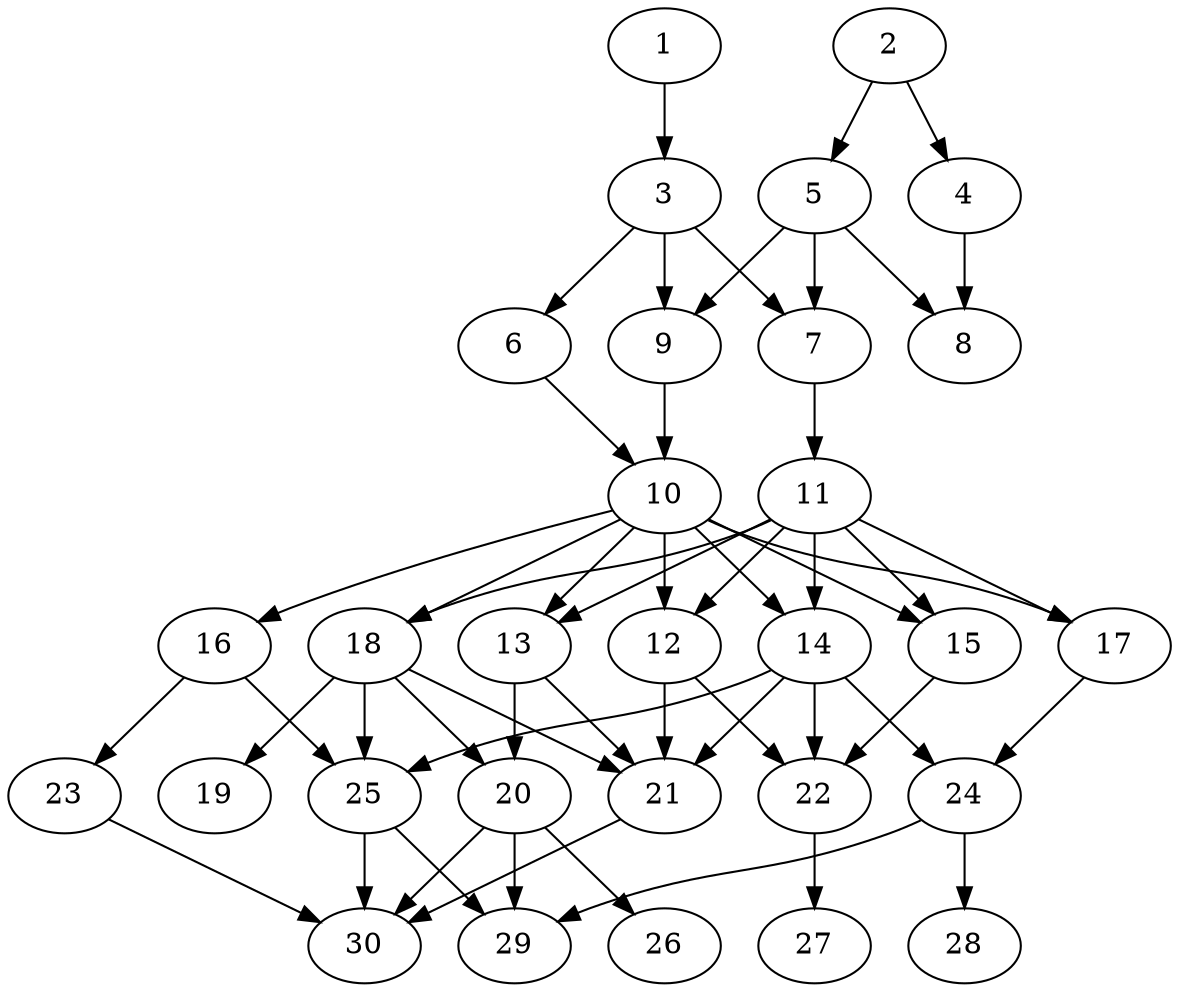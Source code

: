 // DAG automatically generated by daggen at Thu Oct  3 14:04:17 2019
// ./daggen --dot -n 30 --ccr 0.4 --fat 0.5 --regular 0.5 --density 0.6 --mindata 5242880 --maxdata 52428800 
digraph G {
  1 [size="24455680", alpha="0.10", expect_size="9782272"] 
  1 -> 3 [size ="9782272"]
  2 [size="102051840", alpha="0.15", expect_size="40820736"] 
  2 -> 4 [size ="40820736"]
  2 -> 5 [size ="40820736"]
  3 [size="90670080", alpha="0.07", expect_size="36268032"] 
  3 -> 6 [size ="36268032"]
  3 -> 7 [size ="36268032"]
  3 -> 9 [size ="36268032"]
  4 [size="109642240", alpha="0.14", expect_size="43856896"] 
  4 -> 8 [size ="43856896"]
  5 [size="61642240", alpha="0.06", expect_size="24656896"] 
  5 -> 7 [size ="24656896"]
  5 -> 8 [size ="24656896"]
  5 -> 9 [size ="24656896"]
  6 [size="52574720", alpha="0.08", expect_size="21029888"] 
  6 -> 10 [size ="21029888"]
  7 [size="54561280", alpha="0.04", expect_size="21824512"] 
  7 -> 11 [size ="21824512"]
  8 [size="111756800", alpha="0.14", expect_size="44702720"] 
  9 [size="114959360", alpha="0.01", expect_size="45983744"] 
  9 -> 10 [size ="45983744"]
  10 [size="119549440", alpha="0.20", expect_size="47819776"] 
  10 -> 12 [size ="47819776"]
  10 -> 13 [size ="47819776"]
  10 -> 14 [size ="47819776"]
  10 -> 15 [size ="47819776"]
  10 -> 16 [size ="47819776"]
  10 -> 17 [size ="47819776"]
  10 -> 18 [size ="47819776"]
  11 [size="61877760", alpha="0.09", expect_size="24751104"] 
  11 -> 12 [size ="24751104"]
  11 -> 13 [size ="24751104"]
  11 -> 14 [size ="24751104"]
  11 -> 15 [size ="24751104"]
  11 -> 17 [size ="24751104"]
  11 -> 18 [size ="24751104"]
  12 [size="120821760", alpha="0.13", expect_size="48328704"] 
  12 -> 21 [size ="48328704"]
  12 -> 22 [size ="48328704"]
  13 [size="93304320", alpha="0.19", expect_size="37321728"] 
  13 -> 20 [size ="37321728"]
  13 -> 21 [size ="37321728"]
  14 [size="17597440", alpha="0.12", expect_size="7038976"] 
  14 -> 21 [size ="7038976"]
  14 -> 22 [size ="7038976"]
  14 -> 24 [size ="7038976"]
  14 -> 25 [size ="7038976"]
  15 [size="98429440", alpha="0.05", expect_size="39371776"] 
  15 -> 22 [size ="39371776"]
  16 [size="14845440", alpha="0.14", expect_size="5938176"] 
  16 -> 23 [size ="5938176"]
  16 -> 25 [size ="5938176"]
  17 [size="62141440", alpha="0.06", expect_size="24856576"] 
  17 -> 24 [size ="24856576"]
  18 [size="87001600", alpha="0.17", expect_size="34800640"] 
  18 -> 19 [size ="34800640"]
  18 -> 20 [size ="34800640"]
  18 -> 21 [size ="34800640"]
  18 -> 25 [size ="34800640"]
  19 [size="49425920", alpha="0.10", expect_size="19770368"] 
  20 [size="54474240", alpha="0.02", expect_size="21789696"] 
  20 -> 26 [size ="21789696"]
  20 -> 29 [size ="21789696"]
  20 -> 30 [size ="21789696"]
  21 [size="53998080", alpha="0.16", expect_size="21599232"] 
  21 -> 30 [size ="21599232"]
  22 [size="104394240", alpha="0.05", expect_size="41757696"] 
  22 -> 27 [size ="41757696"]
  23 [size="65077760", alpha="0.07", expect_size="26031104"] 
  23 -> 30 [size ="26031104"]
  24 [size="58158080", alpha="0.06", expect_size="23263232"] 
  24 -> 28 [size ="23263232"]
  24 -> 29 [size ="23263232"]
  25 [size="130145280", alpha="0.13", expect_size="52058112"] 
  25 -> 29 [size ="52058112"]
  25 -> 30 [size ="52058112"]
  26 [size="44485120", alpha="0.06", expect_size="17794048"] 
  27 [size="125296640", alpha="0.07", expect_size="50118656"] 
  28 [size="40097280", alpha="0.04", expect_size="16038912"] 
  29 [size="20700160", alpha="0.19", expect_size="8280064"] 
  30 [size="79477760", alpha="0.11", expect_size="31791104"] 
}
